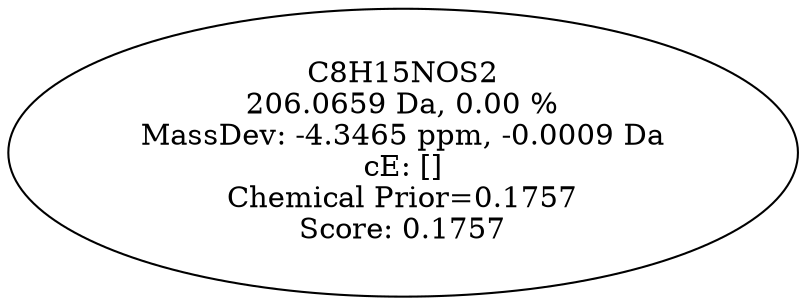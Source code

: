 strict digraph {
v1 [label="C8H15NOS2\n206.0659 Da, 0.00 %\nMassDev: -4.3465 ppm, -0.0009 Da\ncE: []\nChemical Prior=0.1757\nScore: 0.1757"];
}